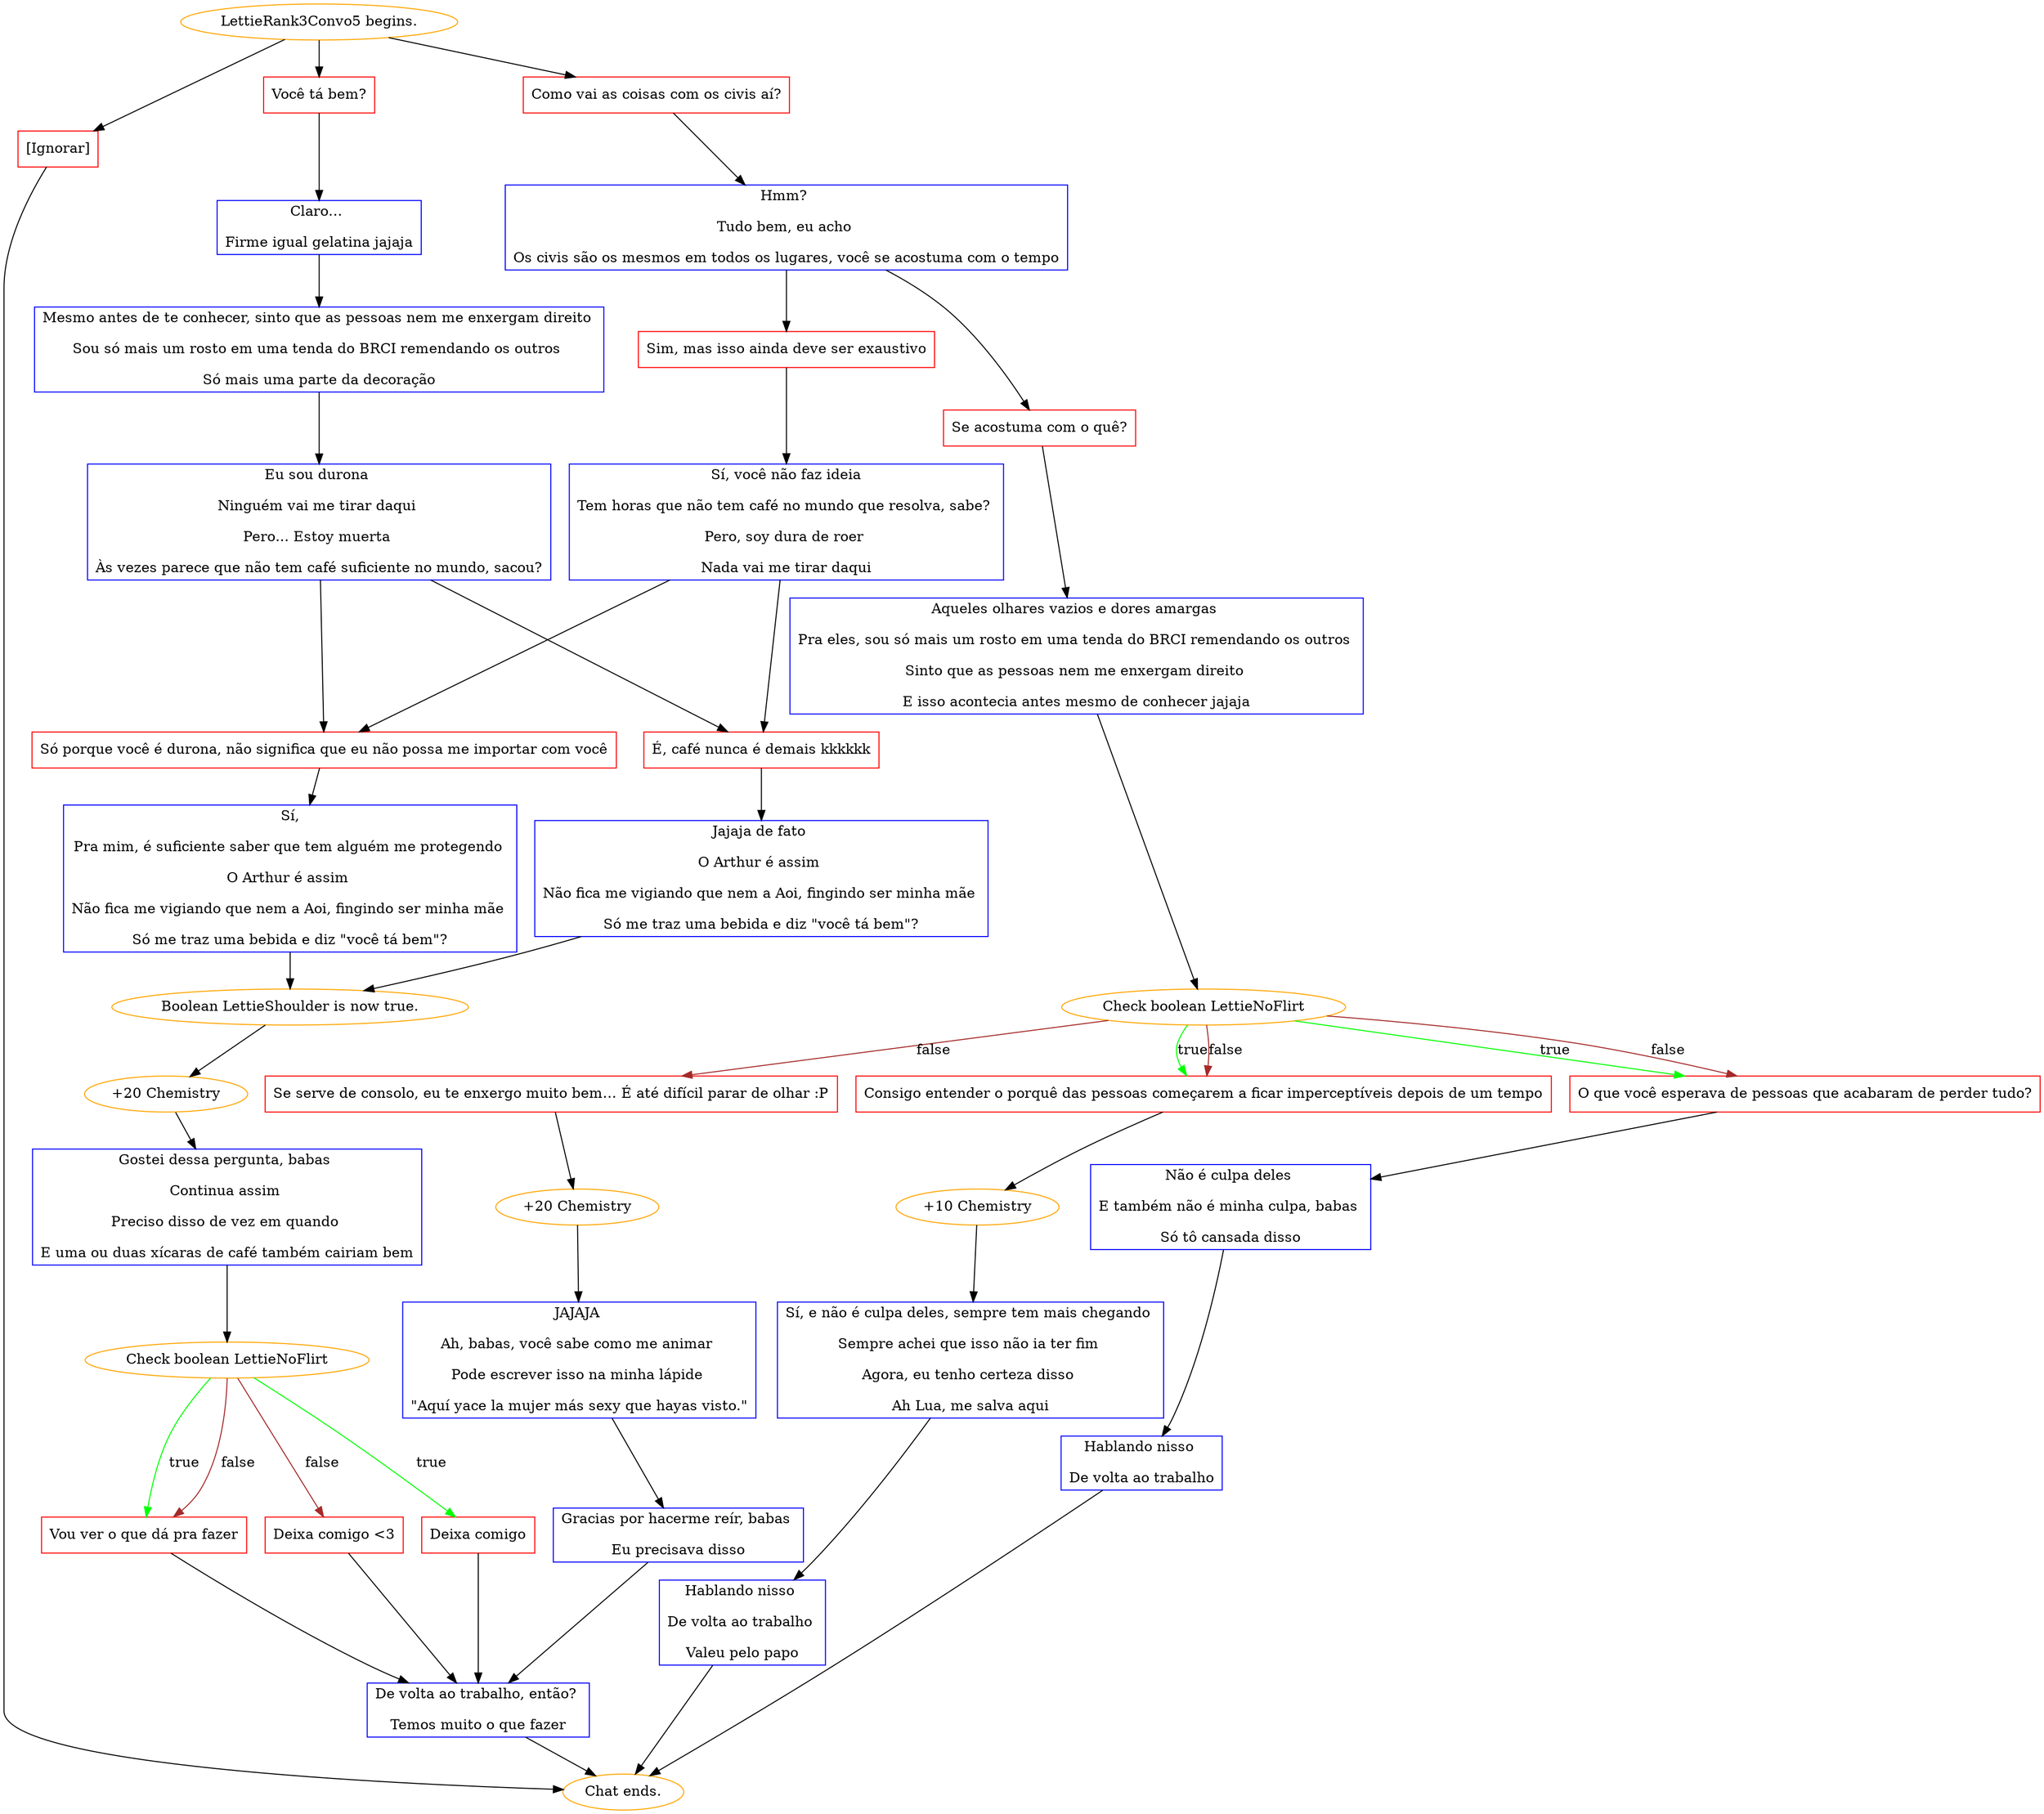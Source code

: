 digraph {
	"LettieRank3Convo5 begins." [color=orange];
		"LettieRank3Convo5 begins." -> j1420253636;
		"LettieRank3Convo5 begins." -> j4094377442;
		"LettieRank3Convo5 begins." -> j1678137900;
	j1420253636 [label="Você tá bem?",shape=box,color=red];
		j1420253636 -> j1909726873;
	j4094377442 [label="Como vai as coisas com os civis aí?",shape=box,color=red];
		j4094377442 -> j3321545628;
	j1678137900 [label="[Ignorar]",shape=box,color=red];
		j1678137900 -> "Chat ends.";
	j1909726873 [label="Claro… 
Firme igual gelatina jajaja",shape=box,color=blue];
		j1909726873 -> j749236438;
	j3321545628 [label="Hmm? 
Tudo bem, eu acho 
Os civis são os mesmos em todos os lugares, você se acostuma com o tempo",shape=box,color=blue];
		j3321545628 -> j1338785381;
		j3321545628 -> j2114654877;
	"Chat ends." [color=orange];
	j749236438 [label="Mesmo antes de te conhecer, sinto que as pessoas nem me enxergam direito 
Sou só mais um rosto em uma tenda do BRCI remendando os outros 
Só mais uma parte da decoração",shape=box,color=blue];
		j749236438 -> j3071067116;
	j1338785381 [label="Sim, mas isso ainda deve ser exaustivo",shape=box,color=red];
		j1338785381 -> j3887778244;
	j2114654877 [label="Se acostuma com o quê?",shape=box,color=red];
		j2114654877 -> j3322205321;
	j3071067116 [label="Eu sou durona 
Ninguém vai me tirar daqui 
Pero... Estoy muerta 
Às vezes parece que não tem café suficiente no mundo, sacou?",shape=box,color=blue];
		j3071067116 -> j257579681;
		j3071067116 -> j3961345082;
	j3887778244 [label="Sí, você não faz ideia
Tem horas que não tem café no mundo que resolva, sabe? 
Pero, soy dura de roer 
Nada vai me tirar daqui",shape=box,color=blue];
		j3887778244 -> j257579681;
		j3887778244 -> j3961345082;
	j3322205321 [label="Aqueles olhares vazios e dores amargas 
Pra eles, sou só mais um rosto em uma tenda do BRCI remendando os outros 
Sinto que as pessoas nem me enxergam direito 
E isso acontecia antes mesmo de conhecer jajaja",shape=box,color=blue];
		j3322205321 -> j3050599071;
	j257579681 [label="Só porque você é durona, não significa que eu não possa me importar com você",shape=box,color=red];
		j257579681 -> j194060937;
	j3961345082 [label="É, café nunca é demais kkkkkk",shape=box,color=red];
		j3961345082 -> j1670115689;
	j3050599071 [label="Check boolean LettieNoFlirt",color=orange];
		j3050599071 -> j704155171 [label=true,color=green];
		j3050599071 -> j3565528199 [label=true,color=green];
		j3050599071 -> j704155171 [label=false,color=brown];
		j3050599071 -> j3565528199 [label=false,color=brown];
		j3050599071 -> j1461522610 [label=false,color=brown];
	j194060937 [label="Sí,
Pra mim, é suficiente saber que tem alguém me protegendo 
O Arthur é assim 
Não fica me vigiando que nem a Aoi, fingindo ser minha mãe 
Só me traz uma bebida e diz \"você tá bem\"?",shape=box,color=blue];
		j194060937 -> j3956115410;
	j1670115689 [label="Jajaja de fato 
O Arthur é assim 
Não fica me vigiando que nem a Aoi, fingindo ser minha mãe 
Só me traz uma bebida e diz \"você tá bem\"?",shape=box,color=blue];
		j1670115689 -> j3956115410;
	j704155171 [label="O que você esperava de pessoas que acabaram de perder tudo?",shape=box,color=red];
		j704155171 -> j1715428549;
	j3565528199 [label="Consigo entender o porquê das pessoas começarem a ficar imperceptíveis depois de um tempo",shape=box,color=red];
		j3565528199 -> j3279261259;
	j1461522610 [label="Se serve de consolo, eu te enxergo muito bem… É até difícil parar de olhar :P",shape=box,color=red];
		j1461522610 -> j587861750;
	j3956115410 [label="Boolean LettieShoulder is now true.",color=orange];
		j3956115410 -> j3371310605;
	j1715428549 [label="Não é culpa deles 
E também não é minha culpa, babas 
Só tô cansada disso",shape=box,color=blue];
		j1715428549 -> j1891496743;
	j3279261259 [label="+10 Chemistry",color=orange];
		j3279261259 -> j1337509849;
	j587861750 [label="+20 Chemistry",color=orange];
		j587861750 -> j1563295882;
	j3371310605 [label="+20 Chemistry",color=orange];
		j3371310605 -> j1808963983;
	j1891496743 [label="Hablando nisso 
De volta ao trabalho",shape=box,color=blue];
		j1891496743 -> "Chat ends.";
	j1337509849 [label="Sí, e não é culpa deles, sempre tem mais chegando 
Sempre achei que isso não ia ter fim 
Agora, eu tenho certeza disso 
Ah Lua, me salva aqui",shape=box,color=blue];
		j1337509849 -> j455723546;
	j1563295882 [label="JAJAJA 
Ah, babas, você sabe como me animar 
Pode escrever isso na minha lápide 
\"Aquí yace la mujer más sexy que hayas visto.\"",shape=box,color=blue];
		j1563295882 -> j912997236;
	j1808963983 [label="Gostei dessa pergunta, babas 
Continua assim 
Preciso disso de vez em quando 
E uma ou duas xícaras de café também cairiam bem",shape=box,color=blue];
		j1808963983 -> j3637400474;
	j455723546 [label="Hablando nisso 
De volta ao trabalho 
Valeu pelo papo",shape=box,color=blue];
		j455723546 -> "Chat ends.";
	j912997236 [label="Gracias por hacerme reír, babas 
Eu precisava disso",shape=box,color=blue];
		j912997236 -> j575916491;
	j3637400474 [label="Check boolean LettieNoFlirt",color=orange];
		j3637400474 -> j356690204 [label=true,color=green];
		j3637400474 -> j333205683 [label=true,color=green];
		j3637400474 -> j1063902631 [label=false,color=brown];
		j3637400474 -> j333205683 [label=false,color=brown];
	j575916491 [label="De volta ao trabalho, então? 
Temos muito o que fazer",shape=box,color=blue];
		j575916491 -> "Chat ends.";
	j356690204 [label="Deixa comigo",shape=box,color=red];
		j356690204 -> j575916491;
	j333205683 [label="Vou ver o que dá pra fazer",shape=box,color=red];
		j333205683 -> j575916491;
	j1063902631 [label="Deixa comigo <3",shape=box,color=red];
		j1063902631 -> j575916491;
}